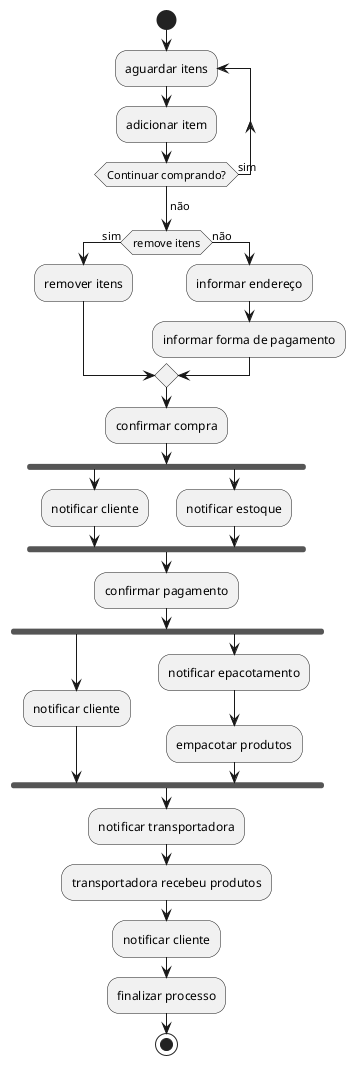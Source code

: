 @startuml "Realizar Compras"

start
    repeat :aguardar itens;
        :adicionar item;
    repeat while (Continuar comprando?) is (sim)
    -> não;
    if (remove itens) then (sim)
        :remover itens;
    else (não)
        :informar endereço;
        :informar forma de pagamento;
    endif
    :confirmar compra;
    fork
        :notificar cliente;
    fork again
        :notificar estoque;
    endfork
    :confirmar pagamento;
    fork 
        :notificar cliente;
    fork again
        :notificar epacotamento;
        :empacotar produtos;
    endfork
    :notificar transportadora;
    :transportadora recebeu produtos;
    :notificar cliente;
    :finalizar processo;
stop
@enduml